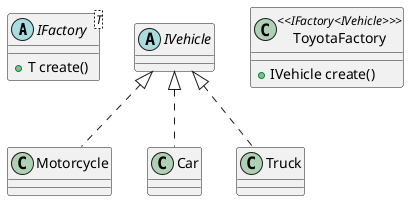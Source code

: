 @startuml factory

abstract IFactory<T> {
    +T create()
}

abstract IVehicle {}

class Motorcycle implements IVehicle {}
class Car implements IVehicle {}
class Truck implements IVehicle {}

class ToyotaFactory <<IFactory<IVehicle>>> {
    +IVehicle create()
}

@enduml